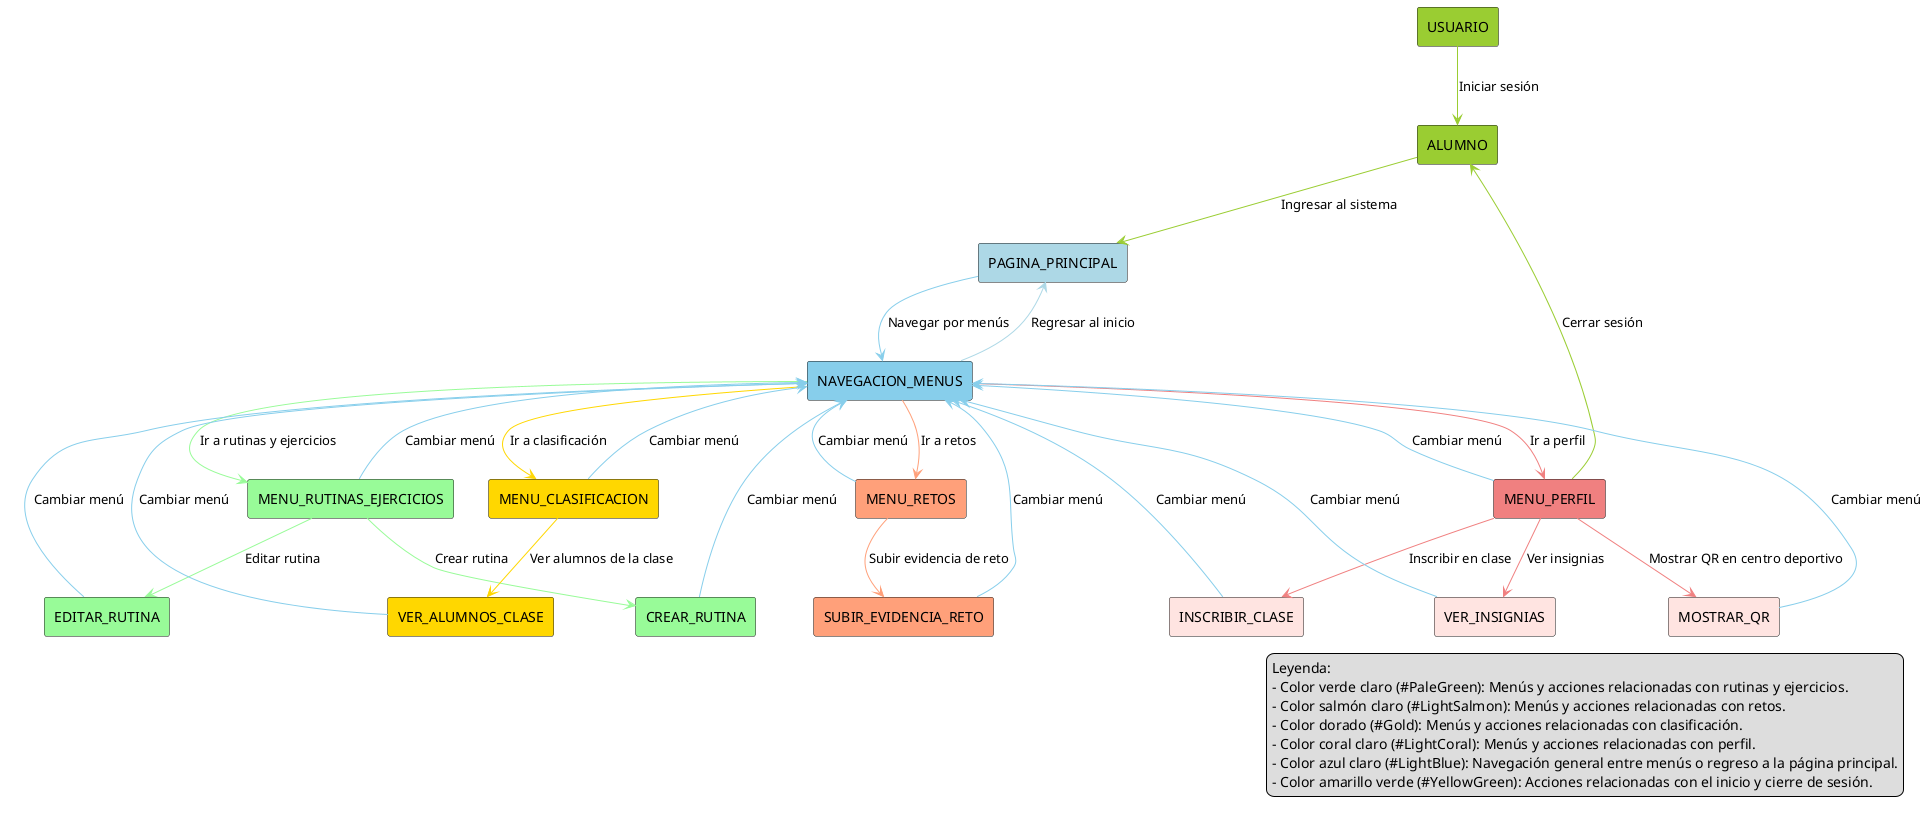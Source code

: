 @startuml AlumnosCasosDeUso
!define RECTANGLE(x, color) rectangle x #color

' === ACTORES Y ELEMENTOS PRINCIPALES ===
RECTANGLE(USUARIO, YellowGreen)
RECTANGLE(ALUMNO, YellowGreen)
RECTANGLE(PAGINA_PRINCIPAL, LightBlue)
RECTANGLE(NAVEGACION_MENUS, SkyBlue)

' === MENÚS ===
RECTANGLE(MENU_RUTINAS_EJERCICIOS, PaleGreen)
RECTANGLE(MENU_RETOS, LightSalmon)
RECTANGLE(MENU_CLASIFICACION, Gold)
RECTANGLE(MENU_PERFIL, LightCoral)

' === ACCIONES ===
RECTANGLE(VER_INSIGNIAS, MistyRose)
RECTANGLE(INSCRIBIR_CLASE, MistyRose)
RECTANGLE(MOSTRAR_QR, MistyRose)
RECTANGLE(CREAR_RUTINA, PaleGreen)
RECTANGLE(EDITAR_RUTINA, PaleGreen)
RECTANGLE(SUBIR_EVIDENCIA_RETO, LightSalmon)
RECTANGLE(VER_ALUMNOS_CLASE, Gold)

' === RELACIONES PRINCIPALES ===
USUARIO -[#YellowGreen]-> ALUMNO: Iniciar sesión
ALUMNO -[#YellowGreen]-> PAGINA_PRINCIPAL : Ingresar al sistema
PAGINA_PRINCIPAL -[#SkyBlue]-> NAVEGACION_MENUS : Navegar por menús

' === ESTADO INTERMEDIO: NAVEGACIÓN ENTRE MENÚS ===
NAVEGACION_MENUS -[#PaleGreen]-> MENU_RUTINAS_EJERCICIOS : Ir a rutinas y ejercicios
NAVEGACION_MENUS -[#LightSalmon]-> MENU_RETOS : Ir a retos
NAVEGACION_MENUS -[#Gold]-> MENU_CLASIFICACION : Ir a clasificación
NAVEGACION_MENUS -[#LightCoral]-> MENU_PERFIL : Ir a perfil
NAVEGACION_MENUS -[#LightBlue]-> PAGINA_PRINCIPAL : Regresar al inicio

' === MENÚ RUTINAS Y EJERCICIOS ===
MENU_RUTINAS_EJERCICIOS -[#PaleGreen]-> CREAR_RUTINA : Crear rutina
MENU_RUTINAS_EJERCICIOS -[#PaleGreen]-> EDITAR_RUTINA : Editar rutina
CREAR_RUTINA -[#SkyBlue]-> NAVEGACION_MENUS : Cambiar menú
EDITAR_RUTINA -[#SkyBlue]-> NAVEGACION_MENUS : Cambiar menú

' === MENÚ RETOS ===
MENU_RETOS -[#LightSalmon]-> SUBIR_EVIDENCIA_RETO : Subir evidencia de reto
SUBIR_EVIDENCIA_RETO -[#SkyBlue]-> NAVEGACION_MENUS : Cambiar menú

' === MENÚ CLASIFICACIÓN ===
MENU_CLASIFICACION -[#Gold]-> VER_ALUMNOS_CLASE : Ver alumnos de la clase
VER_ALUMNOS_CLASE -[#SkyBlue]-> NAVEGACION_MENUS : Cambiar menú

' === MENÚ PERFIL ===
MENU_PERFIL -[#LightCoral]-> VER_INSIGNIAS : Ver insignias
MENU_PERFIL -[#LightCoral]-> INSCRIBIR_CLASE : Inscribir en clase
MENU_PERFIL -[#LightCoral]-> MOSTRAR_QR : Mostrar QR en centro deportivo
MENU_PERFIL -[#YellowGreen]-> ALUMNO : Cerrar sesión
VER_INSIGNIAS -[#SkyBlue]-> NAVEGACION_MENUS : Cambiar menú
INSCRIBIR_CLASE -[#SkyBlue]-> NAVEGACION_MENUS : Cambiar menú
MOSTRAR_QR -[#SkyBlue]-> NAVEGACION_MENUS : Cambiar menú

' === CONEXIONES ENTRE ACCIONES Y MENÚS PRINCIPALES ===
MENU_PERFIL -[#SkyBlue]-> NAVEGACION_MENUS: Cambiar menú
MENU_CLASIFICACION -[#SkyBlue]-> NAVEGACION_MENUS: Cambiar menú
MENU_RETOS -[#SkyBlue]-> NAVEGACION_MENUS: Cambiar menú
MENU_RUTINAS_EJERCICIOS -[#SkyBlue]-> NAVEGACION_MENUS: Cambiar menú

' === LEYENDA ===
legend right
Leyenda:
- Color verde claro (#PaleGreen): Menús y acciones relacionadas con rutinas y ejercicios.
- Color salmón claro (#LightSalmon): Menús y acciones relacionadas con retos.
- Color dorado (#Gold): Menús y acciones relacionadas con clasificación.
- Color coral claro (#LightCoral): Menús y acciones relacionadas con perfil.
- Color azul claro (#LightBlue): Navegación general entre menús o regreso a la página principal.
- Color amarillo verde (#YellowGreen): Acciones relacionadas con el inicio y cierre de sesión.
end legend

@enduml
